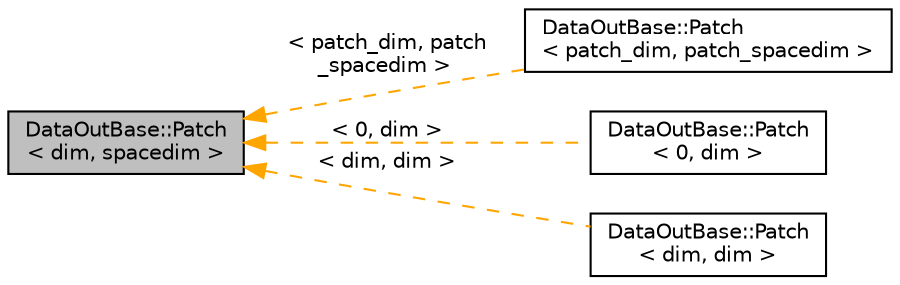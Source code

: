 digraph "DataOutBase::Patch&lt; dim, spacedim &gt;"
{
 // LATEX_PDF_SIZE
  edge [fontname="Helvetica",fontsize="10",labelfontname="Helvetica",labelfontsize="10"];
  node [fontname="Helvetica",fontsize="10",shape=record];
  rankdir="LR";
  Node1 [label="DataOutBase::Patch\l\< dim, spacedim \>",height=0.2,width=0.4,color="black", fillcolor="grey75", style="filled", fontcolor="black",tooltip=" "];
  Node1 -> Node2 [dir="back",color="orange",fontsize="10",style="dashed",label=" \< patch_dim, patch\l_spacedim \>" ,fontname="Helvetica"];
  Node2 [label="DataOutBase::Patch\l\< patch_dim, patch_spacedim \>",height=0.2,width=0.4,color="black", fillcolor="white", style="filled",URL="$structDataOutBase_1_1Patch.html",tooltip=" "];
  Node1 -> Node3 [dir="back",color="orange",fontsize="10",style="dashed",label=" \< 0, dim \>" ,fontname="Helvetica"];
  Node3 [label="DataOutBase::Patch\l\< 0, dim \>",height=0.2,width=0.4,color="black", fillcolor="white", style="filled",URL="$structDataOutBase_1_1Patch.html",tooltip=" "];
  Node1 -> Node4 [dir="back",color="orange",fontsize="10",style="dashed",label=" \< dim, dim \>" ,fontname="Helvetica"];
  Node4 [label="DataOutBase::Patch\l\< dim, dim \>",height=0.2,width=0.4,color="black", fillcolor="white", style="filled",URL="$structDataOutBase_1_1Patch.html",tooltip=" "];
}
